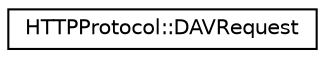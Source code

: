 digraph "Graphical Class Hierarchy"
{
  edge [fontname="Helvetica",fontsize="10",labelfontname="Helvetica",labelfontsize="10"];
  node [fontname="Helvetica",fontsize="10",shape=record];
  rankdir="LR";
  Node0 [label="HTTPProtocol::DAVRequest",height=0.2,width=0.4,color="black", fillcolor="white", style="filled",URL="$structHTTPProtocol_1_1DAVRequest.html",tooltip="DAV-specific request elements for the current connection. "];
}
